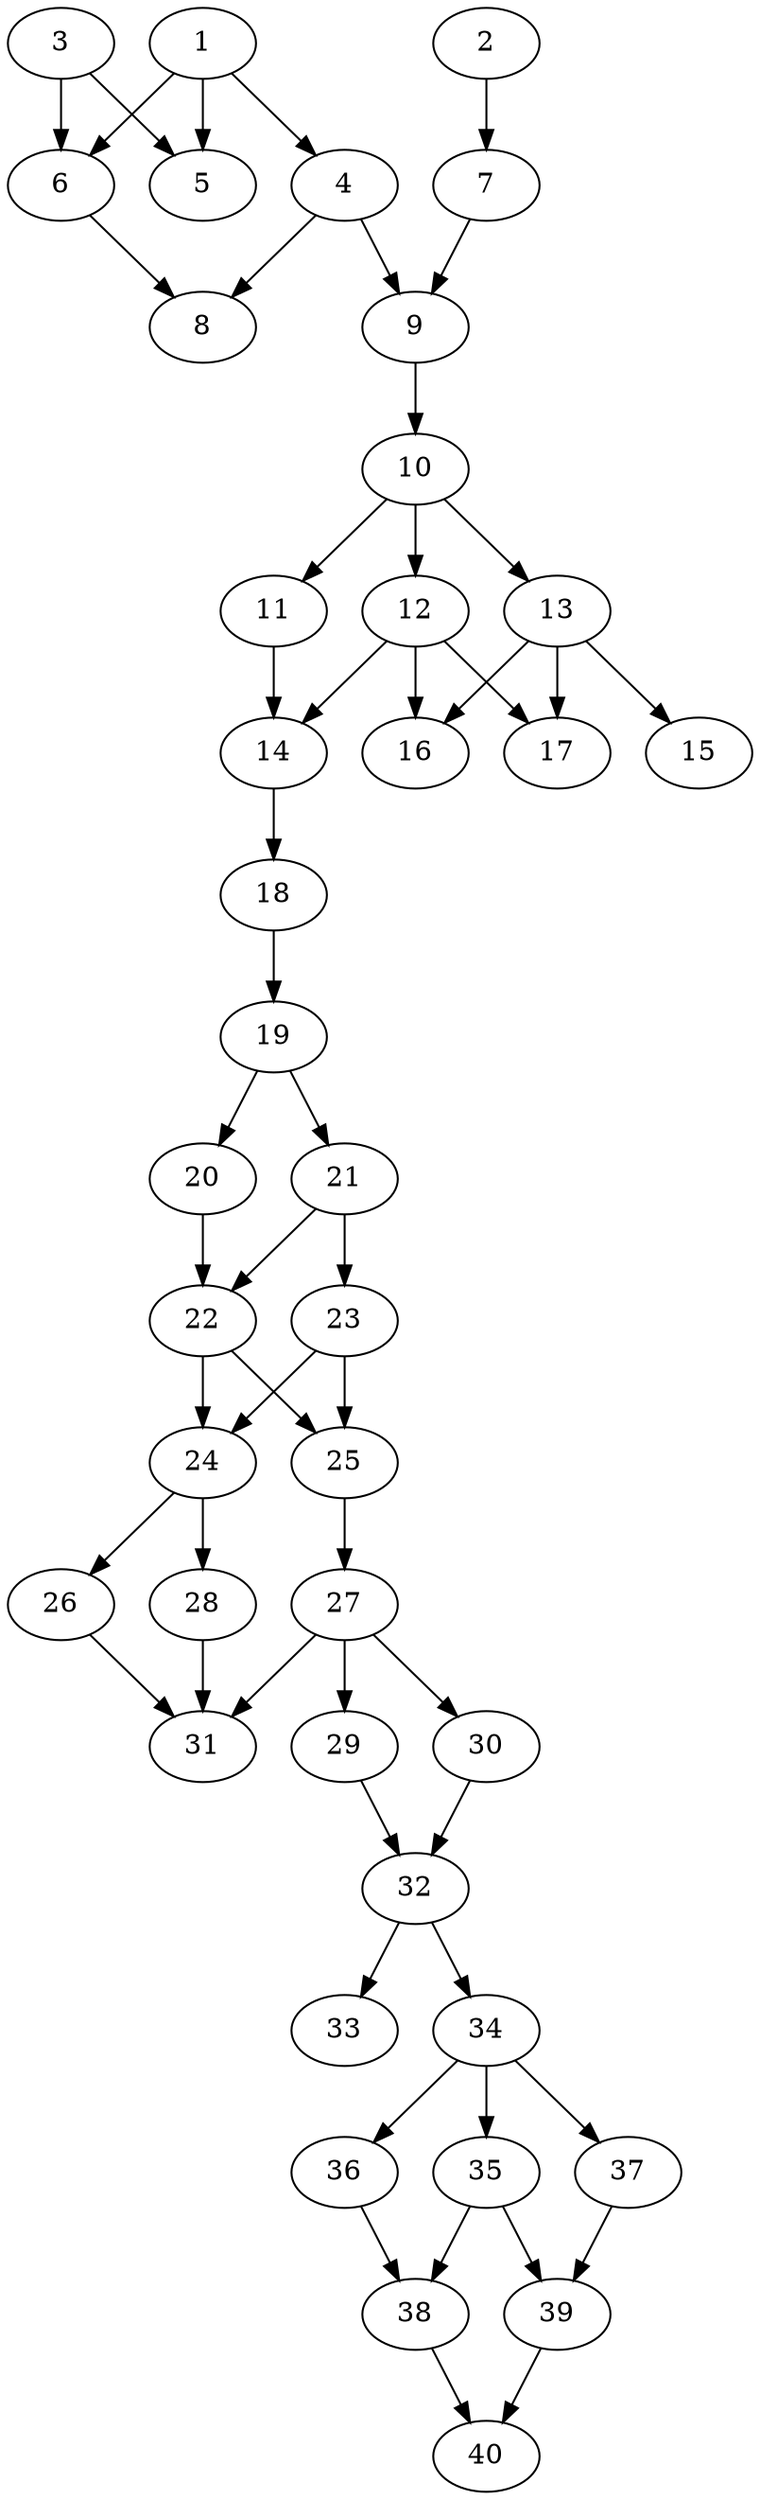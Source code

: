 // DAG automatically generated by daggen at Thu Oct  3 14:06:49 2019
// ./daggen --dot -n 40 --ccr 0.4 --fat 0.3 --regular 0.5 --density 0.7 --mindata 5242880 --maxdata 52428800 
digraph G {
  1 [size="50862080", alpha="0.03", expect_size="20344832"] 
  1 -> 4 [size ="20344832"]
  1 -> 5 [size ="20344832"]
  1 -> 6 [size ="20344832"]
  2 [size="127022080", alpha="0.03", expect_size="50808832"] 
  2 -> 7 [size ="50808832"]
  3 [size="20487680", alpha="0.14", expect_size="8195072"] 
  3 -> 5 [size ="8195072"]
  3 -> 6 [size ="8195072"]
  4 [size="49351680", alpha="0.10", expect_size="19740672"] 
  4 -> 8 [size ="19740672"]
  4 -> 9 [size ="19740672"]
  5 [size="24565760", alpha="0.08", expect_size="9826304"] 
  6 [size="60500480", alpha="0.18", expect_size="24200192"] 
  6 -> 8 [size ="24200192"]
  7 [size="58368000", alpha="0.19", expect_size="23347200"] 
  7 -> 9 [size ="23347200"]
  8 [size="86865920", alpha="0.09", expect_size="34746368"] 
  9 [size="35942400", alpha="0.11", expect_size="14376960"] 
  9 -> 10 [size ="14376960"]
  10 [size="72010240", alpha="0.16", expect_size="28804096"] 
  10 -> 11 [size ="28804096"]
  10 -> 12 [size ="28804096"]
  10 -> 13 [size ="28804096"]
  11 [size="24407040", alpha="0.17", expect_size="9762816"] 
  11 -> 14 [size ="9762816"]
  12 [size="42199040", alpha="0.08", expect_size="16879616"] 
  12 -> 14 [size ="16879616"]
  12 -> 16 [size ="16879616"]
  12 -> 17 [size ="16879616"]
  13 [size="57656320", alpha="0.17", expect_size="23062528"] 
  13 -> 15 [size ="23062528"]
  13 -> 16 [size ="23062528"]
  13 -> 17 [size ="23062528"]
  14 [size="22983680", alpha="0.06", expect_size="9193472"] 
  14 -> 18 [size ="9193472"]
  15 [size="79741440", alpha="0.07", expect_size="31896576"] 
  16 [size="125780480", alpha="0.11", expect_size="50312192"] 
  17 [size="115069440", alpha="0.15", expect_size="46027776"] 
  18 [size="110069760", alpha="0.06", expect_size="44027904"] 
  18 -> 19 [size ="44027904"]
  19 [size="43466240", alpha="0.11", expect_size="17386496"] 
  19 -> 20 [size ="17386496"]
  19 -> 21 [size ="17386496"]
  20 [size="108357120", alpha="0.09", expect_size="43342848"] 
  20 -> 22 [size ="43342848"]
  21 [size="84797440", alpha="0.13", expect_size="33918976"] 
  21 -> 22 [size ="33918976"]
  21 -> 23 [size ="33918976"]
  22 [size="69547520", alpha="0.16", expect_size="27819008"] 
  22 -> 24 [size ="27819008"]
  22 -> 25 [size ="27819008"]
  23 [size="117552640", alpha="0.01", expect_size="47021056"] 
  23 -> 24 [size ="47021056"]
  23 -> 25 [size ="47021056"]
  24 [size="99729920", alpha="0.11", expect_size="39891968"] 
  24 -> 26 [size ="39891968"]
  24 -> 28 [size ="39891968"]
  25 [size="18974720", alpha="0.04", expect_size="7589888"] 
  25 -> 27 [size ="7589888"]
  26 [size="61872640", alpha="0.05", expect_size="24749056"] 
  26 -> 31 [size ="24749056"]
  27 [size="124861440", alpha="0.13", expect_size="49944576"] 
  27 -> 29 [size ="49944576"]
  27 -> 30 [size ="49944576"]
  27 -> 31 [size ="49944576"]
  28 [size="97187840", alpha="0.14", expect_size="38875136"] 
  28 -> 31 [size ="38875136"]
  29 [size="15237120", alpha="0.19", expect_size="6094848"] 
  29 -> 32 [size ="6094848"]
  30 [size="79774720", alpha="0.14", expect_size="31909888"] 
  30 -> 32 [size ="31909888"]
  31 [size="130508800", alpha="0.11", expect_size="52203520"] 
  32 [size="87234560", alpha="0.12", expect_size="34893824"] 
  32 -> 33 [size ="34893824"]
  32 -> 34 [size ="34893824"]
  33 [size="63864320", alpha="0.01", expect_size="25545728"] 
  34 [size="67783680", alpha="0.12", expect_size="27113472"] 
  34 -> 35 [size ="27113472"]
  34 -> 36 [size ="27113472"]
  34 -> 37 [size ="27113472"]
  35 [size="17272320", alpha="0.14", expect_size="6908928"] 
  35 -> 38 [size ="6908928"]
  35 -> 39 [size ="6908928"]
  36 [size="41751040", alpha="0.16", expect_size="16700416"] 
  36 -> 38 [size ="16700416"]
  37 [size="70656000", alpha="0.14", expect_size="28262400"] 
  37 -> 39 [size ="28262400"]
  38 [size="31278080", alpha="0.09", expect_size="12511232"] 
  38 -> 40 [size ="12511232"]
  39 [size="115343360", alpha="0.09", expect_size="46137344"] 
  39 -> 40 [size ="46137344"]
  40 [size="109760000", alpha="0.06", expect_size="43904000"] 
}
